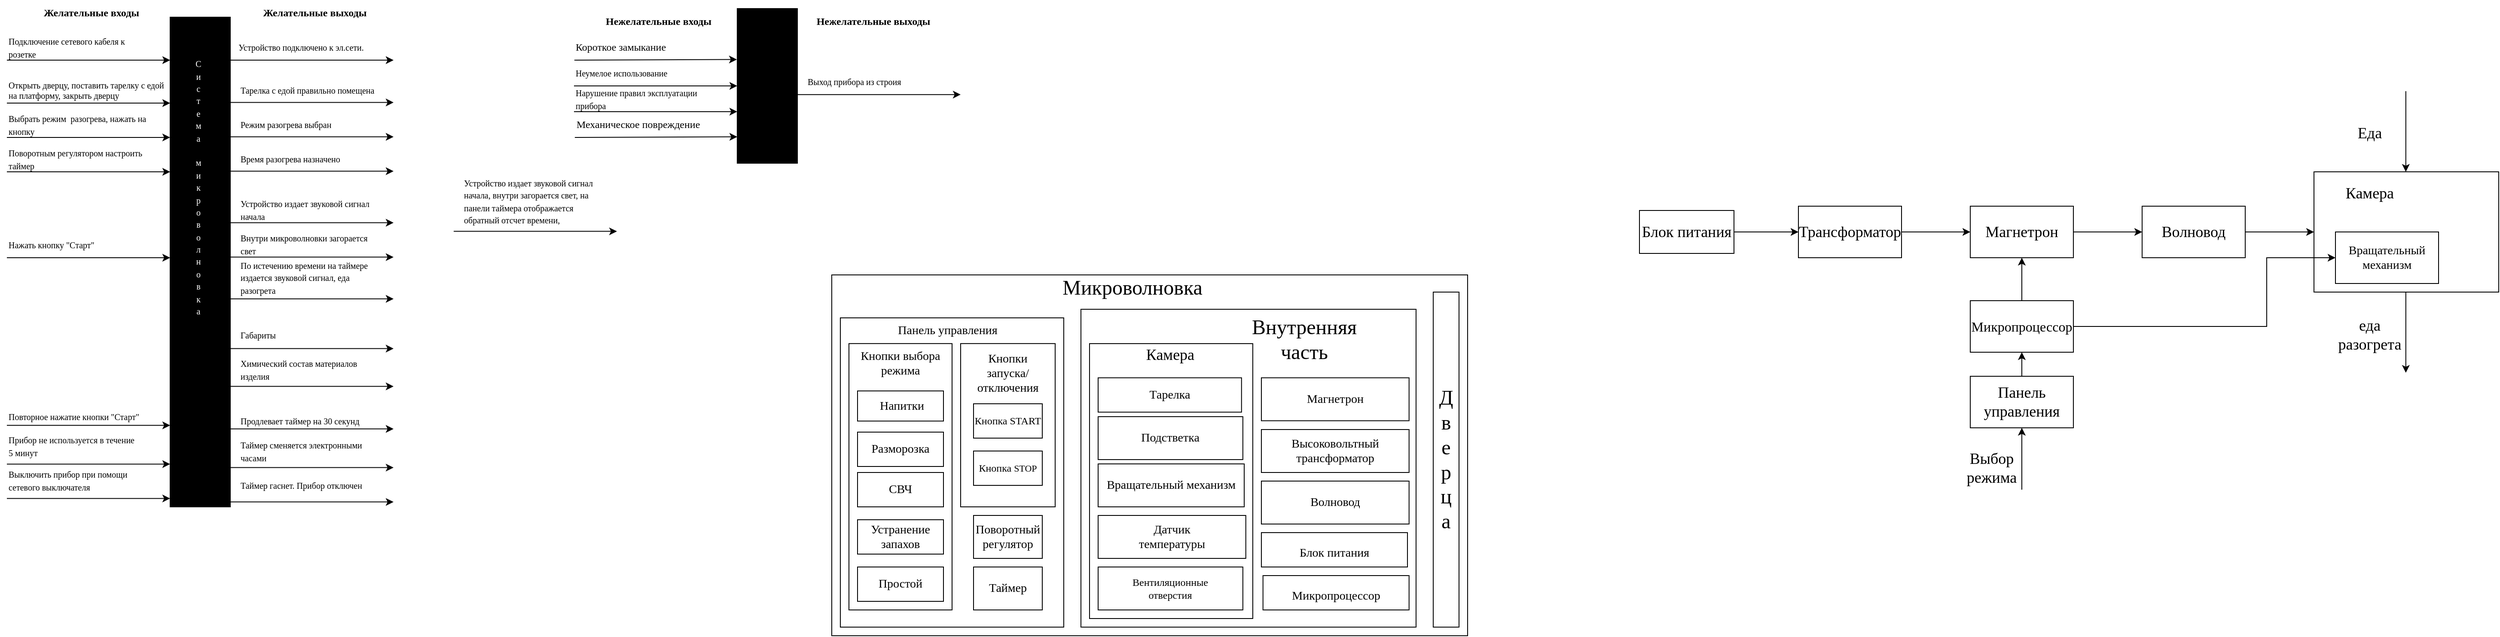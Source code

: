 <mxfile version="21.0.10" type="github">
  <diagram name="Page-1" id="kksrU-J7RmdfJkJG-z9g">
    <mxGraphModel dx="1843" dy="784" grid="1" gridSize="10" guides="1" tooltips="1" connect="1" arrows="1" fold="1" page="1" pageScale="1" pageWidth="827" pageHeight="1169" math="0" shadow="0">
      <root>
        <mxCell id="0" />
        <mxCell id="1" parent="0" />
        <mxCell id="RxlpYsVskv-hnWhugoj_-2" value="" style="rounded=0;whiteSpace=wrap;html=1;fillColor=#000000;" parent="1" vertex="1">
          <mxGeometry x="240" y="310" width="70" height="570" as="geometry" />
        </mxCell>
        <mxCell id="RxlpYsVskv-hnWhugoj_-3" value="&lt;font style=&quot;font-size: 10px;&quot; color=&quot;#ffffff&quot; face=&quot;Times New Roman&quot;&gt;С&lt;br&gt;и&lt;br&gt;с&lt;br&gt;т&lt;br&gt;е&lt;br&gt;м&lt;br&gt;а&lt;br&gt;&lt;br&gt;м&lt;br&gt;и&lt;br&gt;к&lt;br&gt;р&lt;br&gt;о&lt;br&gt;в&lt;br&gt;о&lt;br&gt;л&lt;br&gt;н&lt;br&gt;о&lt;br&gt;в&lt;br&gt;к&lt;br&gt;а&lt;br&gt;&amp;nbsp;&lt;/font&gt;" style="text;html=1;strokeColor=none;fillColor=none;align=center;verticalAlign=middle;whiteSpace=wrap;rounded=0;rotation=0;" parent="1" vertex="1">
          <mxGeometry x="220" y="509.71" width="105.6" height="10.22" as="geometry" />
        </mxCell>
        <mxCell id="RxlpYsVskv-hnWhugoj_-4" value="&lt;font face=&quot;Times New Roman&quot;&gt;&lt;b&gt;Желательные входы&amp;nbsp;&lt;/b&gt;&lt;/font&gt;" style="text;html=1;strokeColor=none;fillColor=none;align=center;verticalAlign=middle;whiteSpace=wrap;rounded=0;" parent="1" vertex="1">
          <mxGeometry x="80" y="290" width="140" height="30" as="geometry" />
        </mxCell>
        <mxCell id="RxlpYsVskv-hnWhugoj_-5" value="&lt;font face=&quot;Times New Roman&quot;&gt;&lt;b&gt;Желательные выходы&amp;nbsp;&lt;/b&gt;&lt;/font&gt;" style="text;html=1;strokeColor=none;fillColor=none;align=center;verticalAlign=middle;whiteSpace=wrap;rounded=0;" parent="1" vertex="1">
          <mxGeometry x="340" y="290" width="140" height="30" as="geometry" />
        </mxCell>
        <mxCell id="RxlpYsVskv-hnWhugoj_-6" value="&lt;font style=&quot;font-size: 10px;&quot;&gt;Подключение сетевого кабеля к&lt;br&gt;розетке&lt;/font&gt;" style="text;html=1;strokeColor=none;fillColor=none;align=left;verticalAlign=middle;whiteSpace=wrap;rounded=0;fontFamily=Times New Roman;" parent="1" vertex="1">
          <mxGeometry x="50" y="330" width="170" height="30" as="geometry" />
        </mxCell>
        <mxCell id="RxlpYsVskv-hnWhugoj_-9" value="" style="endArrow=classic;html=1;rounded=0;fontFamily=Times New Roman;fontSize=10;entryX=0;entryY=0.152;entryDx=0;entryDy=0;entryPerimeter=0;" parent="1" edge="1">
          <mxGeometry width="50" height="50" relative="1" as="geometry">
            <mxPoint x="50" y="410" as="sourcePoint" />
            <mxPoint x="240" y="410" as="targetPoint" />
          </mxGeometry>
        </mxCell>
        <mxCell id="RxlpYsVskv-hnWhugoj_-10" value="&lt;font style=&quot;font-size: 10px;&quot;&gt;Устройство подключено к эл.сети.&amp;nbsp;&amp;nbsp;&lt;/font&gt;" style="text;html=1;strokeColor=none;fillColor=none;align=center;verticalAlign=middle;whiteSpace=wrap;rounded=0;fontFamily=Times New Roman;" parent="1" vertex="1">
          <mxGeometry x="310" y="330" width="170" height="30" as="geometry" />
        </mxCell>
        <mxCell id="RxlpYsVskv-hnWhugoj_-11" value="" style="endArrow=classic;html=1;rounded=0;fontFamily=Times New Roman;fontSize=10;entryX=0;entryY=0.152;entryDx=0;entryDy=0;entryPerimeter=0;" parent="1" edge="1">
          <mxGeometry width="50" height="50" relative="1" as="geometry">
            <mxPoint x="310" y="360" as="sourcePoint" />
            <mxPoint x="500" y="360" as="targetPoint" />
          </mxGeometry>
        </mxCell>
        <mxCell id="RxlpYsVskv-hnWhugoj_-14" value="Открыть дверцу, поставить тарелку с едой на платформу, закрыть дверцу&amp;nbsp;" style="text;html=1;strokeColor=none;fillColor=none;align=left;verticalAlign=middle;whiteSpace=wrap;rounded=0;fontSize=10;fontFamily=Times New Roman;" parent="1" vertex="1">
          <mxGeometry x="50" y="380" width="190" height="30" as="geometry" />
        </mxCell>
        <mxCell id="RxlpYsVskv-hnWhugoj_-15" value="&lt;span style=&quot;font-size: 10px;&quot;&gt;Выбрать режим&amp;nbsp; разогрева, нажать на кнопку&amp;nbsp;&lt;/span&gt;" style="text;html=1;strokeColor=none;fillColor=none;align=left;verticalAlign=middle;whiteSpace=wrap;rounded=0;fontFamily=Times New Roman;" parent="1" vertex="1">
          <mxGeometry x="50" y="419.98" width="170" height="30" as="geometry" />
        </mxCell>
        <mxCell id="RxlpYsVskv-hnWhugoj_-16" value="" style="endArrow=classic;html=1;rounded=0;fontFamily=Times New Roman;fontSize=10;entryX=0;entryY=0.152;entryDx=0;entryDy=0;entryPerimeter=0;" parent="1" edge="1">
          <mxGeometry width="50" height="50" relative="1" as="geometry">
            <mxPoint x="50" y="449.98" as="sourcePoint" />
            <mxPoint x="240" y="449.98" as="targetPoint" />
          </mxGeometry>
        </mxCell>
        <mxCell id="RxlpYsVskv-hnWhugoj_-19" value="&lt;span style=&quot;font-size: 10px;&quot;&gt;Поворотным регулятором настроить таймер&lt;/span&gt;" style="text;html=1;strokeColor=none;fillColor=none;align=left;verticalAlign=middle;whiteSpace=wrap;rounded=0;fontFamily=Times New Roman;" parent="1" vertex="1">
          <mxGeometry x="50" y="460" width="170" height="30" as="geometry" />
        </mxCell>
        <mxCell id="RxlpYsVskv-hnWhugoj_-20" value="" style="endArrow=classic;html=1;rounded=0;fontFamily=Times New Roman;fontSize=10;entryX=0;entryY=0.152;entryDx=0;entryDy=0;entryPerimeter=0;" parent="1" edge="1">
          <mxGeometry width="50" height="50" relative="1" as="geometry">
            <mxPoint x="50" y="490" as="sourcePoint" />
            <mxPoint x="240" y="490" as="targetPoint" />
          </mxGeometry>
        </mxCell>
        <mxCell id="RxlpYsVskv-hnWhugoj_-23" value="&lt;span style=&quot;font-size: 10px;&quot;&gt;Нажать кнопку &quot;Старт&quot;&lt;/span&gt;" style="text;html=1;strokeColor=none;fillColor=none;align=left;verticalAlign=middle;whiteSpace=wrap;rounded=0;fontFamily=Times New Roman;" parent="1" vertex="1">
          <mxGeometry x="50" y="560" width="170" height="30" as="geometry" />
        </mxCell>
        <mxCell id="RxlpYsVskv-hnWhugoj_-24" value="" style="endArrow=classic;html=1;rounded=0;fontFamily=Times New Roman;fontSize=10;entryX=0;entryY=0.152;entryDx=0;entryDy=0;entryPerimeter=0;" parent="1" edge="1">
          <mxGeometry width="50" height="50" relative="1" as="geometry">
            <mxPoint x="50" y="590" as="sourcePoint" />
            <mxPoint x="240" y="590" as="targetPoint" />
          </mxGeometry>
        </mxCell>
        <mxCell id="RxlpYsVskv-hnWhugoj_-25" value="&lt;span style=&quot;font-size: 10px;&quot;&gt;Устройство издает звуковой сигнал начала, внутри загорается свет, на панели таймера отображается обратный отсчет времени,&lt;/span&gt;" style="text;html=1;strokeColor=none;fillColor=none;align=left;verticalAlign=middle;whiteSpace=wrap;rounded=0;fontFamily=Times New Roman;" parent="1" vertex="1">
          <mxGeometry x="580" y="509.31" width="170" height="30" as="geometry" />
        </mxCell>
        <mxCell id="RxlpYsVskv-hnWhugoj_-26" value="" style="endArrow=classic;html=1;rounded=0;fontFamily=Times New Roman;fontSize=10;entryX=0;entryY=0.152;entryDx=0;entryDy=0;entryPerimeter=0;" parent="1" edge="1">
          <mxGeometry width="50" height="50" relative="1" as="geometry">
            <mxPoint x="570" y="559.31" as="sourcePoint" />
            <mxPoint x="760" y="559.31" as="targetPoint" />
          </mxGeometry>
        </mxCell>
        <mxCell id="RxlpYsVskv-hnWhugoj_-30" value="&lt;font style=&quot;font-size: 10px;&quot;&gt;По истечению времени на таймере издается звуковой сигнал, еда разогрета&amp;nbsp;&amp;nbsp;&lt;/font&gt;" style="text;html=1;strokeColor=none;fillColor=none;align=left;verticalAlign=middle;whiteSpace=wrap;rounded=0;fontFamily=Times New Roman;" parent="1" vertex="1">
          <mxGeometry x="320" y="597.86" width="170" height="30" as="geometry" />
        </mxCell>
        <mxCell id="RxlpYsVskv-hnWhugoj_-31" value="" style="endArrow=classic;html=1;rounded=0;fontFamily=Times New Roman;fontSize=10;entryX=0;entryY=0.152;entryDx=0;entryDy=0;entryPerimeter=0;" parent="1" edge="1">
          <mxGeometry width="50" height="50" relative="1" as="geometry">
            <mxPoint x="310" y="637.93" as="sourcePoint" />
            <mxPoint x="500" y="637.93" as="targetPoint" />
          </mxGeometry>
        </mxCell>
        <mxCell id="RxlpYsVskv-hnWhugoj_-32" value="&lt;font style=&quot;font-size: 10px;&quot;&gt;Габариты&lt;/font&gt;" style="text;html=1;strokeColor=none;fillColor=none;align=left;verticalAlign=middle;whiteSpace=wrap;rounded=0;fontFamily=Times New Roman;" parent="1" vertex="1">
          <mxGeometry x="320" y="664.76" width="170" height="30" as="geometry" />
        </mxCell>
        <mxCell id="RxlpYsVskv-hnWhugoj_-33" value="" style="endArrow=classic;html=1;rounded=0;fontFamily=Times New Roman;fontSize=10;entryX=0;entryY=0.152;entryDx=0;entryDy=0;entryPerimeter=0;" parent="1" edge="1">
          <mxGeometry width="50" height="50" relative="1" as="geometry">
            <mxPoint x="310" y="695.76" as="sourcePoint" />
            <mxPoint x="500" y="695.76" as="targetPoint" />
          </mxGeometry>
        </mxCell>
        <mxCell id="RxlpYsVskv-hnWhugoj_-36" value="&lt;span style=&quot;font-size: 10px;&quot;&gt;Химический состав материалов изделия&lt;/span&gt;" style="text;html=1;strokeColor=none;fillColor=none;align=left;verticalAlign=middle;whiteSpace=wrap;rounded=0;fontFamily=Times New Roman;" parent="1" vertex="1">
          <mxGeometry x="320" y="704.69" width="170" height="30" as="geometry" />
        </mxCell>
        <mxCell id="RxlpYsVskv-hnWhugoj_-37" value="" style="endArrow=classic;html=1;rounded=0;fontFamily=Times New Roman;fontSize=10;entryX=0;entryY=0.152;entryDx=0;entryDy=0;entryPerimeter=0;" parent="1" edge="1">
          <mxGeometry width="50" height="50" relative="1" as="geometry">
            <mxPoint x="310" y="739.76" as="sourcePoint" />
            <mxPoint x="500" y="739.76" as="targetPoint" />
          </mxGeometry>
        </mxCell>
        <mxCell id="RxlpYsVskv-hnWhugoj_-38" value="&lt;font style=&quot;font-size: 10px;&quot;&gt;Повторное нажатие кнопки &quot;Старт&quot;&amp;nbsp;&lt;/font&gt;" style="text;html=1;strokeColor=none;fillColor=none;align=left;verticalAlign=middle;whiteSpace=wrap;rounded=0;fontFamily=Times New Roman;" parent="1" vertex="1">
          <mxGeometry x="50" y="760.0" width="170" height="30" as="geometry" />
        </mxCell>
        <mxCell id="RxlpYsVskv-hnWhugoj_-39" value="" style="endArrow=classic;html=1;rounded=0;fontFamily=Times New Roman;fontSize=10;entryX=0;entryY=0.152;entryDx=0;entryDy=0;entryPerimeter=0;" parent="1" edge="1">
          <mxGeometry width="50" height="50" relative="1" as="geometry">
            <mxPoint x="50" y="785.16" as="sourcePoint" />
            <mxPoint x="240" y="785.16" as="targetPoint" />
          </mxGeometry>
        </mxCell>
        <mxCell id="RxlpYsVskv-hnWhugoj_-40" value="&lt;font style=&quot;font-size: 10px;&quot;&gt;Продлевает таймер на 30 секунд&lt;/font&gt;" style="text;html=1;strokeColor=none;fillColor=none;align=left;verticalAlign=middle;whiteSpace=wrap;rounded=0;fontFamily=Times New Roman;" parent="1" vertex="1">
          <mxGeometry x="320" y="764.66" width="170" height="30" as="geometry" />
        </mxCell>
        <mxCell id="RxlpYsVskv-hnWhugoj_-41" value="" style="endArrow=classic;html=1;rounded=0;fontFamily=Times New Roman;fontSize=10;entryX=0;entryY=0.152;entryDx=0;entryDy=0;entryPerimeter=0;" parent="1" edge="1">
          <mxGeometry width="50" height="50" relative="1" as="geometry">
            <mxPoint x="310" y="789.28" as="sourcePoint" />
            <mxPoint x="500" y="789.28" as="targetPoint" />
          </mxGeometry>
        </mxCell>
        <mxCell id="RxlpYsVskv-hnWhugoj_-44" value="&lt;font style=&quot;font-size: 10px;&quot;&gt;Прибор не используется в течение&lt;br/&gt;5 минут&lt;/font&gt;" style="text;html=1;strokeColor=none;fillColor=none;align=left;verticalAlign=middle;whiteSpace=wrap;rounded=0;fontFamily=Times New Roman;" parent="1" vertex="1">
          <mxGeometry x="50" y="794.16" width="170" height="30" as="geometry" />
        </mxCell>
        <mxCell id="RxlpYsVskv-hnWhugoj_-45" value="" style="endArrow=classic;html=1;rounded=0;fontFamily=Times New Roman;fontSize=10;entryX=0;entryY=0.152;entryDx=0;entryDy=0;entryPerimeter=0;" parent="1" edge="1">
          <mxGeometry width="50" height="50" relative="1" as="geometry">
            <mxPoint x="50" y="830.23" as="sourcePoint" />
            <mxPoint x="240" y="830.23" as="targetPoint" />
          </mxGeometry>
        </mxCell>
        <mxCell id="RxlpYsVskv-hnWhugoj_-46" value="&lt;span style=&quot;font-size: 10px;&quot;&gt;Таймер сменяется электронными часами&lt;/span&gt;" style="text;html=1;strokeColor=none;fillColor=none;align=left;verticalAlign=middle;whiteSpace=wrap;rounded=0;fontFamily=Times New Roman;" parent="1" vertex="1">
          <mxGeometry x="320" y="799.73" width="170" height="30" as="geometry" />
        </mxCell>
        <mxCell id="RxlpYsVskv-hnWhugoj_-51" value="&lt;font style=&quot;font-size: 10px;&quot;&gt;Выключить прибор при помощи&lt;br&gt;сетевого выключателя&lt;/font&gt;" style="text;html=1;strokeColor=none;fillColor=none;align=left;verticalAlign=middle;whiteSpace=wrap;rounded=0;fontFamily=Times New Roman;" parent="1" vertex="1">
          <mxGeometry x="50" y="834.16" width="170" height="30" as="geometry" />
        </mxCell>
        <mxCell id="RxlpYsVskv-hnWhugoj_-52" value="" style="endArrow=classic;html=1;rounded=0;fontFamily=Times New Roman;fontSize=10;entryX=0;entryY=0.152;entryDx=0;entryDy=0;entryPerimeter=0;" parent="1" edge="1">
          <mxGeometry width="50" height="50" relative="1" as="geometry">
            <mxPoint x="50" y="870.23" as="sourcePoint" />
            <mxPoint x="240" y="870.23" as="targetPoint" />
          </mxGeometry>
        </mxCell>
        <mxCell id="RxlpYsVskv-hnWhugoj_-53" value="" style="endArrow=classic;html=1;rounded=0;fontFamily=Times New Roman;fontSize=10;entryX=0;entryY=0.152;entryDx=0;entryDy=0;entryPerimeter=0;" parent="1" edge="1">
          <mxGeometry width="50" height="50" relative="1" as="geometry">
            <mxPoint x="310" y="834.31" as="sourcePoint" />
            <mxPoint x="500" y="834.31" as="targetPoint" />
          </mxGeometry>
        </mxCell>
        <mxCell id="RxlpYsVskv-hnWhugoj_-54" value="&lt;font style=&quot;font-size: 10px;&quot;&gt;Таймер гаснет. Прибор отключен&lt;/font&gt;" style="text;html=1;strokeColor=none;fillColor=none;align=left;verticalAlign=middle;whiteSpace=wrap;rounded=0;fontFamily=Times New Roman;" parent="1" vertex="1">
          <mxGeometry x="320" y="839.73" width="170" height="30" as="geometry" />
        </mxCell>
        <mxCell id="RxlpYsVskv-hnWhugoj_-55" value="" style="endArrow=classic;html=1;rounded=0;fontFamily=Times New Roman;fontSize=10;entryX=0;entryY=0.152;entryDx=0;entryDy=0;entryPerimeter=0;" parent="1" edge="1">
          <mxGeometry width="50" height="50" relative="1" as="geometry">
            <mxPoint x="310" y="874.31" as="sourcePoint" />
            <mxPoint x="500" y="874.31" as="targetPoint" />
          </mxGeometry>
        </mxCell>
        <mxCell id="RxlpYsVskv-hnWhugoj_-92" value="" style="rounded=0;whiteSpace=wrap;html=1;fillColor=#000000;" parent="1" vertex="1">
          <mxGeometry x="900" y="300" width="70" height="180" as="geometry" />
        </mxCell>
        <mxCell id="RxlpYsVskv-hnWhugoj_-94" value="&lt;font face=&quot;Times New Roman&quot;&gt;&lt;b&gt;Нежелательные входы&amp;nbsp;&lt;/b&gt;&lt;/font&gt;" style="text;html=1;strokeColor=none;fillColor=none;align=center;verticalAlign=middle;whiteSpace=wrap;rounded=0;" parent="1" vertex="1">
          <mxGeometry x="740" y="300" width="140" height="30" as="geometry" />
        </mxCell>
        <mxCell id="RxlpYsVskv-hnWhugoj_-95" value="&lt;font face=&quot;Times New Roman&quot;&gt;&lt;b&gt;Нежелательные выходы&amp;nbsp;&lt;/b&gt;&lt;/font&gt;" style="text;html=1;strokeColor=none;fillColor=none;align=center;verticalAlign=middle;whiteSpace=wrap;rounded=0;" parent="1" vertex="1">
          <mxGeometry x="990" y="300" width="140" height="30" as="geometry" />
        </mxCell>
        <mxCell id="RxlpYsVskv-hnWhugoj_-96" value="Короткое замыкание" style="text;html=1;strokeColor=none;fillColor=none;align=left;verticalAlign=middle;whiteSpace=wrap;rounded=0;fontFamily=Times New Roman;" parent="1" vertex="1">
          <mxGeometry x="710.49" y="329.96" width="170" height="30" as="geometry" />
        </mxCell>
        <mxCell id="RxlpYsVskv-hnWhugoj_-97" value="" style="endArrow=classic;html=1;rounded=0;fontFamily=Times New Roman;fontSize=10;entryX=-0.014;entryY=0.088;entryDx=0;entryDy=0;entryPerimeter=0;" parent="1" edge="1">
          <mxGeometry width="50" height="50" relative="1" as="geometry">
            <mxPoint x="710.49" y="359.96" as="sourcePoint" />
            <mxPoint x="899.51" y="359.24" as="targetPoint" />
          </mxGeometry>
        </mxCell>
        <mxCell id="RxlpYsVskv-hnWhugoj_-98" value="" style="endArrow=classic;html=1;rounded=0;fontFamily=Times New Roman;fontSize=10;entryX=0;entryY=0.152;entryDx=0;entryDy=0;entryPerimeter=0;" parent="1" edge="1">
          <mxGeometry width="50" height="50" relative="1" as="geometry">
            <mxPoint x="710" y="389.98" as="sourcePoint" />
            <mxPoint x="900" y="389.98" as="targetPoint" />
          </mxGeometry>
        </mxCell>
        <mxCell id="RxlpYsVskv-hnWhugoj_-101" value="Неумелое использование" style="text;html=1;strokeColor=none;fillColor=none;align=left;verticalAlign=middle;whiteSpace=wrap;rounded=0;fontSize=10;fontFamily=Times New Roman;" parent="1" vertex="1">
          <mxGeometry x="710" y="359.98" width="190" height="30" as="geometry" />
        </mxCell>
        <mxCell id="RxlpYsVskv-hnWhugoj_-102" value="&lt;font style=&quot;font-size: 10px;&quot;&gt;Нарушение правил эксплуатации&lt;br&gt;прибора&lt;/font&gt;" style="text;html=1;strokeColor=none;fillColor=none;align=left;verticalAlign=middle;whiteSpace=wrap;rounded=0;fontFamily=Times New Roman;" parent="1" vertex="1">
          <mxGeometry x="710" y="389.98" width="170" height="30" as="geometry" />
        </mxCell>
        <mxCell id="RxlpYsVskv-hnWhugoj_-103" value="" style="endArrow=classic;html=1;rounded=0;fontFamily=Times New Roman;fontSize=10;entryX=0;entryY=0.152;entryDx=0;entryDy=0;entryPerimeter=0;" parent="1" edge="1">
          <mxGeometry width="50" height="50" relative="1" as="geometry">
            <mxPoint x="710" y="419.98" as="sourcePoint" />
            <mxPoint x="900" y="419.98" as="targetPoint" />
          </mxGeometry>
        </mxCell>
        <mxCell id="RxlpYsVskv-hnWhugoj_-109" value="" style="endArrow=classic;html=1;rounded=0;fontFamily=Times New Roman;fontSize=10;entryX=0;entryY=0.152;entryDx=0;entryDy=0;entryPerimeter=0;" parent="1" edge="1">
          <mxGeometry width="50" height="50" relative="1" as="geometry">
            <mxPoint x="970" y="400.07" as="sourcePoint" />
            <mxPoint x="1160" y="400.07" as="targetPoint" />
          </mxGeometry>
        </mxCell>
        <mxCell id="RxlpYsVskv-hnWhugoj_-128" value="Механическое повреждение" style="text;html=1;strokeColor=none;fillColor=none;align=left;verticalAlign=middle;whiteSpace=wrap;rounded=0;fontFamily=Times New Roman;" parent="1" vertex="1">
          <mxGeometry x="710.98" y="419.98" width="170" height="30" as="geometry" />
        </mxCell>
        <mxCell id="RxlpYsVskv-hnWhugoj_-129" value="" style="endArrow=classic;html=1;rounded=0;fontFamily=Times New Roman;fontSize=10;entryX=-0.014;entryY=0.088;entryDx=0;entryDy=0;entryPerimeter=0;" parent="1" edge="1">
          <mxGeometry width="50" height="50" relative="1" as="geometry">
            <mxPoint x="710.98" y="449.98" as="sourcePoint" />
            <mxPoint x="900" y="449.26" as="targetPoint" />
          </mxGeometry>
        </mxCell>
        <mxCell id="RxlpYsVskv-hnWhugoj_-130" value="&lt;span style=&quot;font-size: 10px;&quot;&gt;Выход прибора из строия&lt;/span&gt;" style="text;html=1;strokeColor=none;fillColor=none;align=left;verticalAlign=middle;whiteSpace=wrap;rounded=0;fontFamily=Times New Roman;" parent="1" vertex="1">
          <mxGeometry x="980" y="370" width="170" height="30" as="geometry" />
        </mxCell>
        <mxCell id="RxlpYsVskv-hnWhugoj_-135" value="&lt;font style=&quot;&quot; color=&quot;#000000&quot;&gt;&lt;font style=&quot;font-size: 24px;&quot;&gt;Микроволновка&lt;/font&gt;&lt;br&gt;&lt;/font&gt;" style="text;html=1;strokeColor=none;fillColor=none;align=center;verticalAlign=middle;whiteSpace=wrap;rounded=0;fontSize=10;fontFamily=Times New Roman;fontColor=#ffffff;" parent="1" vertex="1">
          <mxGeometry x="1330" y="610" width="60" height="30" as="geometry" />
        </mxCell>
        <mxCell id="RxlpYsVskv-hnWhugoj_-137" value="&lt;font style=&quot;font-size: 14px;&quot;&gt;Блок питания&lt;/font&gt;" style="rounded=0;whiteSpace=wrap;html=1;labelBackgroundColor=#ffffff;fontFamily=Times New Roman;fontSize=24;fontColor=#000000;fillColor=none;" parent="1" vertex="1">
          <mxGeometry x="1510" y="910" width="170" height="40" as="geometry" />
        </mxCell>
        <mxCell id="RxlpYsVskv-hnWhugoj_-141" value="" style="rounded=0;whiteSpace=wrap;html=1;labelBackgroundColor=#ffffff;fontFamily=Times New Roman;fontSize=24;fontColor=#000000;fillColor=none;" parent="1" vertex="1">
          <mxGeometry x="1020" y="660" width="260" height="360" as="geometry" />
        </mxCell>
        <mxCell id="RxlpYsVskv-hnWhugoj_-142" value="&lt;font style=&quot;font-size: 14px;&quot;&gt;Панель управления&lt;/font&gt;" style="text;html=1;strokeColor=none;fillColor=none;align=center;verticalAlign=middle;whiteSpace=wrap;rounded=0;fontSize=24;fontFamily=Times New Roman;fontColor=#000000;" parent="1" vertex="1">
          <mxGeometry x="1070" y="657.86" width="150" height="26.07" as="geometry" />
        </mxCell>
        <mxCell id="RxlpYsVskv-hnWhugoj_-143" value="" style="rounded=0;whiteSpace=wrap;html=1;labelBackgroundColor=#ffffff;fontFamily=Times New Roman;fontSize=11;fontColor=#000000;fillColor=none;" parent="1" vertex="1">
          <mxGeometry x="1030" y="689.93" width="120" height="310.07" as="geometry" />
        </mxCell>
        <mxCell id="RxlpYsVskv-hnWhugoj_-144" value="&lt;font style=&quot;font-size: 14px;&quot;&gt;Кнопки выбора режима&lt;/font&gt;" style="text;html=1;strokeColor=none;fillColor=none;align=center;verticalAlign=middle;whiteSpace=wrap;rounded=0;fontSize=11;fontFamily=Times New Roman;fontColor=#000000;" parent="1" vertex="1">
          <mxGeometry x="1035" y="698" width="110" height="30" as="geometry" />
        </mxCell>
        <mxCell id="RxlpYsVskv-hnWhugoj_-145" value="" style="rounded=0;whiteSpace=wrap;html=1;labelBackgroundColor=#ffffff;fontFamily=Times New Roman;fontSize=11;fontColor=#000000;fillColor=none;" parent="1" vertex="1">
          <mxGeometry x="1160" y="689.93" width="110" height="190.07" as="geometry" />
        </mxCell>
        <mxCell id="RxlpYsVskv-hnWhugoj_-146" value="&lt;font style=&quot;font-size: 14px;&quot;&gt;Кнопки запуска/отключения&lt;/font&gt;" style="text;html=1;strokeColor=none;fillColor=none;align=center;verticalAlign=middle;whiteSpace=wrap;rounded=0;fontSize=11;fontFamily=Times New Roman;fontColor=#000000;" parent="1" vertex="1">
          <mxGeometry x="1185" y="710" width="60" height="30" as="geometry" />
        </mxCell>
        <mxCell id="RxlpYsVskv-hnWhugoj_-147" value="&lt;font style=&quot;font-size: 12px;&quot;&gt;Кнопка START&lt;/font&gt;" style="rounded=0;whiteSpace=wrap;html=1;labelBackgroundColor=#ffffff;fontFamily=Times New Roman;fontSize=11;fontColor=#000000;fillColor=none;" parent="1" vertex="1">
          <mxGeometry x="1175" y="760" width="80" height="40" as="geometry" />
        </mxCell>
        <mxCell id="RxlpYsVskv-hnWhugoj_-150" value="&lt;font style=&quot;font-size: 14px;&quot;&gt;Поворотный регулятор&lt;/font&gt;" style="rounded=0;whiteSpace=wrap;html=1;labelBackgroundColor=#ffffff;fontFamily=Times New Roman;fontSize=11;fontColor=#000000;fillColor=none;" parent="1" vertex="1">
          <mxGeometry x="1175" y="890" width="80" height="50" as="geometry" />
        </mxCell>
        <mxCell id="RxlpYsVskv-hnWhugoj_-151" value="&lt;font style=&quot;font-size: 14px;&quot;&gt;Таймер&lt;/font&gt;" style="rounded=0;whiteSpace=wrap;html=1;labelBackgroundColor=#ffffff;fontFamily=Times New Roman;fontSize=11;fontColor=#000000;fillColor=none;" parent="1" vertex="1">
          <mxGeometry x="1175" y="950" width="80" height="50" as="geometry" />
        </mxCell>
        <mxCell id="RxlpYsVskv-hnWhugoj_-152" value="&lt;font style=&quot;font-size: 14px;&quot;&gt;&amp;nbsp;Напитки&lt;/font&gt;" style="rounded=0;whiteSpace=wrap;html=1;labelBackgroundColor=#ffffff;fontFamily=Times New Roman;fontSize=11;fontColor=#000000;fillColor=none;" parent="1" vertex="1">
          <mxGeometry x="1040" y="745.07" width="100" height="35.07" as="geometry" />
        </mxCell>
        <mxCell id="RxlpYsVskv-hnWhugoj_-153" value="&lt;font style=&quot;font-size: 14px;&quot;&gt;Разморозка&lt;/font&gt;" style="rounded=0;whiteSpace=wrap;html=1;labelBackgroundColor=#ffffff;fontFamily=Times New Roman;fontSize=11;fontColor=#000000;fillColor=none;" parent="1" vertex="1">
          <mxGeometry x="1040" y="793" width="100" height="40" as="geometry" />
        </mxCell>
        <mxCell id="RxlpYsVskv-hnWhugoj_-154" value="&lt;font style=&quot;font-size: 14px;&quot;&gt;СВЧ&lt;/font&gt;" style="rounded=0;whiteSpace=wrap;html=1;labelBackgroundColor=#ffffff;fontFamily=Times New Roman;fontSize=11;fontColor=#000000;fillColor=none;" parent="1" vertex="1">
          <mxGeometry x="1040" y="840" width="100" height="40" as="geometry" />
        </mxCell>
        <mxCell id="RxlpYsVskv-hnWhugoj_-155" value="&lt;font style=&quot;font-size: 14px;&quot;&gt;Устранение запахов&lt;/font&gt;" style="rounded=0;whiteSpace=wrap;html=1;labelBackgroundColor=#ffffff;fontFamily=Times New Roman;fontSize=11;fontColor=#000000;fillColor=none;" parent="1" vertex="1">
          <mxGeometry x="1040" y="895" width="100" height="40" as="geometry" />
        </mxCell>
        <mxCell id="RxlpYsVskv-hnWhugoj_-156" value="&lt;font style=&quot;font-size: 14px;&quot;&gt;Простой&lt;/font&gt;" style="rounded=0;whiteSpace=wrap;html=1;labelBackgroundColor=#ffffff;fontFamily=Times New Roman;fontSize=11;fontColor=#000000;fillColor=none;" parent="1" vertex="1">
          <mxGeometry x="1040" y="950" width="100" height="40" as="geometry" />
        </mxCell>
        <mxCell id="RxlpYsVskv-hnWhugoj_-160" value="&lt;span style=&quot;font-size: 18px;&quot;&gt;Камера&lt;/span&gt;" style="text;html=1;strokeColor=none;fillColor=none;align=center;verticalAlign=middle;whiteSpace=wrap;rounded=0;fontSize=11;fontFamily=Times New Roman;fontColor=#000000;" parent="1" vertex="1">
          <mxGeometry x="1334.69" y="685.9" width="137.5" height="34.93" as="geometry" />
        </mxCell>
        <mxCell id="RxlpYsVskv-hnWhugoj_-161" value="&lt;font style=&quot;font-size: 14px;&quot;&gt;Подстветка&lt;/font&gt;" style="rounded=0;whiteSpace=wrap;html=1;labelBackgroundColor=#ffffff;fontFamily=Times New Roman;fontSize=11;fontColor=#000000;fillColor=none;" parent="1" vertex="1">
          <mxGeometry x="1320" y="775" width="168.44" height="50" as="geometry" />
        </mxCell>
        <mxCell id="RxlpYsVskv-hnWhugoj_-162" value="&lt;font style=&quot;font-size: 14px;&quot;&gt;Вращательный механизм&lt;/font&gt;" style="rounded=0;whiteSpace=wrap;html=1;labelBackgroundColor=#ffffff;fontFamily=Times New Roman;fontSize=11;fontColor=#000000;fillColor=none;" parent="1" vertex="1">
          <mxGeometry x="1320" y="830" width="170.01" height="50" as="geometry" />
        </mxCell>
        <mxCell id="RxlpYsVskv-hnWhugoj_-163" value="&lt;font style=&quot;font-size: 14px;&quot;&gt;Тарелка&lt;/font&gt;" style="rounded=0;whiteSpace=wrap;html=1;labelBackgroundColor=#ffffff;fontFamily=Times New Roman;fontSize=11;fontColor=#000000;fillColor=none;" parent="1" vertex="1">
          <mxGeometry x="1320" y="729.76" width="166.88" height="40" as="geometry" />
        </mxCell>
        <mxCell id="kwwRMT1KxbcjGRXfhp4a-2" value="&lt;font style=&quot;font-size: 12px;&quot;&gt;Кнопка&amp;nbsp;&lt;/font&gt;STOP" style="rounded=0;whiteSpace=wrap;html=1;labelBackgroundColor=#ffffff;fontFamily=Times New Roman;fontSize=11;fontColor=#000000;fillColor=none;" parent="1" vertex="1">
          <mxGeometry x="1175" y="815" width="80" height="40" as="geometry" />
        </mxCell>
        <mxCell id="kwwRMT1KxbcjGRXfhp4a-10" value="&lt;font style=&quot;font-size: 14px;&quot;&gt;Магнетрон&lt;/font&gt;" style="rounded=0;whiteSpace=wrap;html=1;labelBackgroundColor=#ffffff;fontFamily=Times New Roman;fontSize=11;fontColor=#000000;fillColor=none;" parent="1" vertex="1">
          <mxGeometry x="1510" y="729.76" width="171.87" height="50" as="geometry" />
        </mxCell>
        <mxCell id="UV7SM5O3dsJe5yBJO4I--1" value="&lt;span style=&quot;font-size: 10px;&quot;&gt;Тарелка с едой правильно помещена&lt;/span&gt;" style="text;html=1;strokeColor=none;fillColor=none;align=left;verticalAlign=middle;whiteSpace=wrap;rounded=0;fontFamily=Times New Roman;" parent="1" vertex="1">
          <mxGeometry x="320" y="380" width="170" height="30" as="geometry" />
        </mxCell>
        <mxCell id="UV7SM5O3dsJe5yBJO4I--2" value="" style="endArrow=classic;html=1;rounded=0;fontFamily=Times New Roman;fontSize=10;entryX=0;entryY=0.152;entryDx=0;entryDy=0;entryPerimeter=0;" parent="1" edge="1">
          <mxGeometry width="50" height="50" relative="1" as="geometry">
            <mxPoint x="310" y="409.29" as="sourcePoint" />
            <mxPoint x="500" y="409.29" as="targetPoint" />
          </mxGeometry>
        </mxCell>
        <mxCell id="UV7SM5O3dsJe5yBJO4I--3" value="&lt;font style=&quot;font-size: 10px;&quot;&gt;Устройство издает звуковой сигнал начала&lt;/font&gt;" style="text;html=1;strokeColor=none;fillColor=none;align=left;verticalAlign=middle;whiteSpace=wrap;rounded=0;fontFamily=Times New Roman;" parent="1" vertex="1">
          <mxGeometry x="320" y="519.29" width="170" height="30" as="geometry" />
        </mxCell>
        <mxCell id="UV7SM5O3dsJe5yBJO4I--4" value="" style="endArrow=classic;html=1;rounded=0;fontFamily=Times New Roman;fontSize=10;entryX=0;entryY=0.152;entryDx=0;entryDy=0;entryPerimeter=0;" parent="1" edge="1">
          <mxGeometry width="50" height="50" relative="1" as="geometry">
            <mxPoint x="310" y="549.29" as="sourcePoint" />
            <mxPoint x="500" y="549.29" as="targetPoint" />
          </mxGeometry>
        </mxCell>
        <mxCell id="UV7SM5O3dsJe5yBJO4I--9" value="&lt;font style=&quot;font-size: 10px;&quot;&gt;Внутри микроволновки загорается свет&lt;/font&gt;" style="text;html=1;strokeColor=none;fillColor=none;align=left;verticalAlign=middle;whiteSpace=wrap;rounded=0;fontFamily=Times New Roman;" parent="1" vertex="1">
          <mxGeometry x="320" y="558.62" width="170" height="30" as="geometry" />
        </mxCell>
        <mxCell id="UV7SM5O3dsJe5yBJO4I--10" value="" style="endArrow=classic;html=1;rounded=0;fontFamily=Times New Roman;fontSize=10;entryX=0;entryY=0.152;entryDx=0;entryDy=0;entryPerimeter=0;" parent="1" edge="1">
          <mxGeometry width="50" height="50" relative="1" as="geometry">
            <mxPoint x="310" y="589.31" as="sourcePoint" />
            <mxPoint x="500" y="589.31" as="targetPoint" />
          </mxGeometry>
        </mxCell>
        <mxCell id="UV7SM5O3dsJe5yBJO4I--11" value="&lt;span style=&quot;font-size: 10px;&quot;&gt;Режим разогрева выбран&lt;/span&gt;" style="text;html=1;strokeColor=none;fillColor=none;align=left;verticalAlign=middle;whiteSpace=wrap;rounded=0;fontFamily=Times New Roman;" parent="1" vertex="1">
          <mxGeometry x="320" y="419.98" width="170" height="30" as="geometry" />
        </mxCell>
        <mxCell id="UV7SM5O3dsJe5yBJO4I--12" value="" style="endArrow=classic;html=1;rounded=0;fontFamily=Times New Roman;fontSize=10;entryX=0;entryY=0.152;entryDx=0;entryDy=0;entryPerimeter=0;" parent="1" edge="1">
          <mxGeometry width="50" height="50" relative="1" as="geometry">
            <mxPoint x="310" y="449.27" as="sourcePoint" />
            <mxPoint x="500" y="449.27" as="targetPoint" />
          </mxGeometry>
        </mxCell>
        <mxCell id="UV7SM5O3dsJe5yBJO4I--13" value="&lt;span style=&quot;font-size: 10px;&quot;&gt;Время разогрева назначено&lt;/span&gt;" style="text;html=1;strokeColor=none;fillColor=none;align=left;verticalAlign=middle;whiteSpace=wrap;rounded=0;fontFamily=Times New Roman;" parent="1" vertex="1">
          <mxGeometry x="320" y="460" width="170" height="30" as="geometry" />
        </mxCell>
        <mxCell id="UV7SM5O3dsJe5yBJO4I--14" value="" style="endArrow=classic;html=1;rounded=0;fontFamily=Times New Roman;fontSize=10;entryX=0;entryY=0.152;entryDx=0;entryDy=0;entryPerimeter=0;" parent="1" edge="1">
          <mxGeometry width="50" height="50" relative="1" as="geometry">
            <mxPoint x="310" y="489.29" as="sourcePoint" />
            <mxPoint x="500" y="489.29" as="targetPoint" />
          </mxGeometry>
        </mxCell>
        <mxCell id="UV7SM5O3dsJe5yBJO4I--15" value="" style="endArrow=classic;html=1;rounded=0;fontFamily=Times New Roman;fontSize=10;entryX=0;entryY=0.152;entryDx=0;entryDy=0;entryPerimeter=0;" parent="1" edge="1">
          <mxGeometry width="50" height="50" relative="1" as="geometry">
            <mxPoint x="50" y="360" as="sourcePoint" />
            <mxPoint x="240" y="360" as="targetPoint" />
          </mxGeometry>
        </mxCell>
        <mxCell id="vF2LHFwm57G5_SMIIfvB-1" value="Д&lt;br&gt;в&lt;br&gt;е&lt;br&gt;р&lt;br&gt;ц&lt;br&gt;а" style="rounded=0;whiteSpace=wrap;html=1;labelBackgroundColor=#ffffff;fontFamily=Times New Roman;fontSize=24;fontColor=#000000;fillColor=none;" parent="1" vertex="1">
          <mxGeometry x="1710" y="630" width="30" height="390" as="geometry" />
        </mxCell>
        <mxCell id="vF2LHFwm57G5_SMIIfvB-3" value="&lt;font style=&quot;font-size: 12px;&quot;&gt;Вентиляционные&lt;br/&gt;отверстия&lt;/font&gt;" style="rounded=0;whiteSpace=wrap;html=1;labelBackgroundColor=#ffffff;fontFamily=Times New Roman;fontSize=11;fontColor=#000000;fillColor=none;" parent="1" vertex="1">
          <mxGeometry x="1320" y="950" width="168.44" height="50" as="geometry" />
        </mxCell>
        <mxCell id="vF2LHFwm57G5_SMIIfvB-4" value="&lt;font style=&quot;font-size: 14px;&quot;&gt;Датчик&lt;br&gt;температуры&lt;/font&gt;" style="rounded=0;whiteSpace=wrap;html=1;labelBackgroundColor=#ffffff;fontFamily=Times New Roman;fontSize=11;fontColor=#000000;fillColor=none;" parent="1" vertex="1">
          <mxGeometry x="1320" y="890" width="171.87" height="50" as="geometry" />
        </mxCell>
        <mxCell id="vF2LHFwm57G5_SMIIfvB-6" value="&lt;font style=&quot;font-size: 14px;&quot;&gt;Высоковольтный&lt;br/&gt;трансформатор&lt;/font&gt;" style="rounded=0;whiteSpace=wrap;html=1;labelBackgroundColor=#ffffff;fontFamily=Times New Roman;fontSize=11;fontColor=#000000;fillColor=none;" parent="1" vertex="1">
          <mxGeometry x="1510" y="790" width="171.87" height="50" as="geometry" />
        </mxCell>
        <mxCell id="vF2LHFwm57G5_SMIIfvB-8" value="Внутренняя часть" style="text;html=1;strokeColor=none;fillColor=none;align=center;verticalAlign=middle;whiteSpace=wrap;rounded=0;fontSize=24;fontFamily=Times New Roman;fontColor=#000000;" parent="1" vertex="1">
          <mxGeometry x="1530" y="670" width="60" height="30" as="geometry" />
        </mxCell>
        <mxCell id="vF2LHFwm57G5_SMIIfvB-9" value="&lt;span style=&quot;font-size: 14px;&quot;&gt;Волновод&lt;/span&gt;" style="rounded=0;whiteSpace=wrap;html=1;labelBackgroundColor=#ffffff;fontFamily=Times New Roman;fontSize=11;fontColor=#000000;fillColor=none;" parent="1" vertex="1">
          <mxGeometry x="1510" y="850" width="171.87" height="50" as="geometry" />
        </mxCell>
        <mxCell id="vF2LHFwm57G5_SMIIfvB-10" value="" style="rounded=0;whiteSpace=wrap;html=1;fillColor=none;" parent="1" vertex="1">
          <mxGeometry x="1310" y="690" width="190" height="320" as="geometry" />
        </mxCell>
        <mxCell id="vF2LHFwm57G5_SMIIfvB-13" value="&lt;span style=&quot;font-size: 14px;&quot;&gt;Микропроцессор&lt;/span&gt;" style="rounded=0;whiteSpace=wrap;html=1;labelBackgroundColor=#ffffff;fontFamily=Times New Roman;fontSize=24;fontColor=#000000;fillColor=none;" parent="1" vertex="1">
          <mxGeometry x="1511.87" y="960" width="170" height="40" as="geometry" />
        </mxCell>
        <mxCell id="vF2LHFwm57G5_SMIIfvB-14" value="" style="rounded=0;whiteSpace=wrap;html=1;fillColor=none;" parent="1" vertex="1">
          <mxGeometry x="1300" y="650" width="390" height="370" as="geometry" />
        </mxCell>
        <mxCell id="vF2LHFwm57G5_SMIIfvB-15" value="" style="rounded=0;whiteSpace=wrap;html=1;fillColor=none;" parent="1" vertex="1">
          <mxGeometry x="1010" y="610" width="740" height="420" as="geometry" />
        </mxCell>
        <mxCell id="vF2LHFwm57G5_SMIIfvB-25" value="" style="edgeStyle=orthogonalEdgeStyle;rounded=0;orthogonalLoop=1;jettySize=auto;html=1;fontFamily=Times New Roman;fontSize=18;" parent="1" source="vF2LHFwm57G5_SMIIfvB-20" target="vF2LHFwm57G5_SMIIfvB-24" edge="1">
          <mxGeometry relative="1" as="geometry" />
        </mxCell>
        <mxCell id="vF2LHFwm57G5_SMIIfvB-20" value="&lt;font style=&quot;font-size: 18px;&quot;&gt;Блок питания&lt;/font&gt;" style="rounded=0;whiteSpace=wrap;html=1;fillColor=none;fontFamily=Times New Roman;fontSize=18;" parent="1" vertex="1">
          <mxGeometry x="1950" y="535.0" width="110" height="50" as="geometry" />
        </mxCell>
        <mxCell id="vF2LHFwm57G5_SMIIfvB-27" value="" style="edgeStyle=orthogonalEdgeStyle;rounded=0;orthogonalLoop=1;jettySize=auto;html=1;fontFamily=Times New Roman;fontSize=18;" parent="1" source="vF2LHFwm57G5_SMIIfvB-24" target="vF2LHFwm57G5_SMIIfvB-26" edge="1">
          <mxGeometry relative="1" as="geometry" />
        </mxCell>
        <mxCell id="vF2LHFwm57G5_SMIIfvB-24" value="Трансформатор" style="whiteSpace=wrap;html=1;fillColor=none;rounded=0;fontFamily=Times New Roman;fontSize=18;" parent="1" vertex="1">
          <mxGeometry x="2135" y="530.0" width="120" height="60" as="geometry" />
        </mxCell>
        <mxCell id="vF2LHFwm57G5_SMIIfvB-29" value="" style="edgeStyle=orthogonalEdgeStyle;rounded=0;orthogonalLoop=1;jettySize=auto;html=1;fontFamily=Times New Roman;fontSize=18;" parent="1" source="vF2LHFwm57G5_SMIIfvB-26" target="vF2LHFwm57G5_SMIIfvB-28" edge="1">
          <mxGeometry relative="1" as="geometry" />
        </mxCell>
        <mxCell id="vF2LHFwm57G5_SMIIfvB-26" value="Магнетрон" style="whiteSpace=wrap;html=1;fillColor=none;rounded=0;fontFamily=Times New Roman;fontSize=18;" parent="1" vertex="1">
          <mxGeometry x="2335" y="530.0" width="120" height="60" as="geometry" />
        </mxCell>
        <mxCell id="vF2LHFwm57G5_SMIIfvB-31" value="" style="edgeStyle=orthogonalEdgeStyle;rounded=0;orthogonalLoop=1;jettySize=auto;html=1;fontFamily=Times New Roman;fontSize=18;" parent="1" source="vF2LHFwm57G5_SMIIfvB-28" target="vF2LHFwm57G5_SMIIfvB-30" edge="1">
          <mxGeometry relative="1" as="geometry" />
        </mxCell>
        <mxCell id="vF2LHFwm57G5_SMIIfvB-28" value="Волновод" style="whiteSpace=wrap;html=1;fillColor=none;rounded=0;fontFamily=Times New Roman;fontSize=18;" parent="1" vertex="1">
          <mxGeometry x="2535" y="530.0" width="120" height="60" as="geometry" />
        </mxCell>
        <mxCell id="vF2LHFwm57G5_SMIIfvB-30" value="" style="whiteSpace=wrap;html=1;fillColor=none;rounded=0;fontFamily=Times New Roman;fontSize=18;" parent="1" vertex="1">
          <mxGeometry x="2735" y="490" width="215" height="140" as="geometry" />
        </mxCell>
        <mxCell id="vF2LHFwm57G5_SMIIfvB-32" value="&lt;font style=&quot;font-size: 18px;&quot;&gt;Еда&lt;/font&gt;" style="text;html=1;strokeColor=none;fillColor=none;align=center;verticalAlign=middle;whiteSpace=wrap;rounded=0;fontFamily=Times New Roman;fontSize=18;" parent="1" vertex="1">
          <mxGeometry x="2770" y="430" width="60" height="30" as="geometry" />
        </mxCell>
        <mxCell id="vF2LHFwm57G5_SMIIfvB-42" style="edgeStyle=orthogonalEdgeStyle;rounded=0;orthogonalLoop=1;jettySize=auto;html=1;exitX=0.5;exitY=0;exitDx=0;exitDy=0;entryX=0.5;entryY=1;entryDx=0;entryDy=0;" parent="1" source="vF2LHFwm57G5_SMIIfvB-36" target="vF2LHFwm57G5_SMIIfvB-37" edge="1">
          <mxGeometry relative="1" as="geometry" />
        </mxCell>
        <mxCell id="vF2LHFwm57G5_SMIIfvB-36" value="Панель управления" style="whiteSpace=wrap;html=1;fillColor=none;rounded=0;fontFamily=Times New Roman;fontSize=18;" parent="1" vertex="1">
          <mxGeometry x="2335" y="728.0" width="120" height="60" as="geometry" />
        </mxCell>
        <mxCell id="vF2LHFwm57G5_SMIIfvB-43" style="edgeStyle=orthogonalEdgeStyle;rounded=0;orthogonalLoop=1;jettySize=auto;html=1;exitX=0.5;exitY=0;exitDx=0;exitDy=0;entryX=0.5;entryY=1;entryDx=0;entryDy=0;" parent="1" source="vF2LHFwm57G5_SMIIfvB-37" target="vF2LHFwm57G5_SMIIfvB-26" edge="1">
          <mxGeometry relative="1" as="geometry" />
        </mxCell>
        <mxCell id="qhKwTw7pMpYtbxhFWdLq-7" style="edgeStyle=orthogonalEdgeStyle;rounded=0;orthogonalLoop=1;jettySize=auto;html=1;entryX=0;entryY=0.5;entryDx=0;entryDy=0;" edge="1" parent="1" source="vF2LHFwm57G5_SMIIfvB-37" target="qhKwTw7pMpYtbxhFWdLq-5">
          <mxGeometry relative="1" as="geometry">
            <Array as="points">
              <mxPoint x="2680" y="670" />
              <mxPoint x="2680" y="590" />
            </Array>
          </mxGeometry>
        </mxCell>
        <mxCell id="vF2LHFwm57G5_SMIIfvB-37" value="&lt;font style=&quot;font-size: 16px;&quot;&gt;Микропроцессор&lt;/font&gt;" style="whiteSpace=wrap;html=1;fillColor=none;rounded=0;fontFamily=Times New Roman;fontSize=18;" parent="1" vertex="1">
          <mxGeometry x="2335" y="640.0" width="120" height="60" as="geometry" />
        </mxCell>
        <mxCell id="vF2LHFwm57G5_SMIIfvB-40" style="edgeStyle=orthogonalEdgeStyle;rounded=0;orthogonalLoop=1;jettySize=auto;html=1;entryX=0.5;entryY=1;entryDx=0;entryDy=0;fontFamily=Times New Roman;fontSize=18;" parent="1" target="vF2LHFwm57G5_SMIIfvB-36" edge="1">
          <mxGeometry relative="1" as="geometry">
            <mxPoint x="2380" y="810.83" as="targetPoint" />
            <mxPoint x="2395" y="860" as="sourcePoint" />
            <Array as="points">
              <mxPoint x="2395" y="840" />
            </Array>
          </mxGeometry>
        </mxCell>
        <mxCell id="vF2LHFwm57G5_SMIIfvB-41" value="&lt;font style=&quot;font-size: 18px;&quot;&gt;Выбор режима&lt;/font&gt;" style="text;html=1;strokeColor=none;fillColor=none;align=center;verticalAlign=middle;whiteSpace=wrap;rounded=0;fontFamily=Times New Roman;fontSize=18;" parent="1" vertex="1">
          <mxGeometry x="2330" y="820" width="60" height="30" as="geometry" />
        </mxCell>
        <mxCell id="vF2LHFwm57G5_SMIIfvB-44" value="&lt;font style=&quot;font-size: 18px;&quot;&gt;еда разогрета&lt;/font&gt;" style="text;html=1;strokeColor=none;fillColor=none;align=center;verticalAlign=middle;whiteSpace=wrap;rounded=0;fontFamily=Times New Roman;fontSize=18;" parent="1" vertex="1">
          <mxGeometry x="2770" y="664.76" width="60" height="30" as="geometry" />
        </mxCell>
        <mxCell id="vF2LHFwm57G5_SMIIfvB-45" style="edgeStyle=orthogonalEdgeStyle;rounded=0;orthogonalLoop=1;jettySize=auto;html=1;entryX=0.5;entryY=0;entryDx=0;entryDy=0;fontFamily=Times New Roman;fontSize=18;" parent="1" edge="1">
          <mxGeometry relative="1" as="geometry">
            <mxPoint x="2841.91" y="723.93" as="targetPoint" />
            <mxPoint x="2841.91" y="630" as="sourcePoint" />
            <Array as="points">
              <mxPoint x="2841.91" y="694.17" />
              <mxPoint x="2841.91" y="694.17" />
            </Array>
          </mxGeometry>
        </mxCell>
        <mxCell id="qhKwTw7pMpYtbxhFWdLq-2" style="edgeStyle=orthogonalEdgeStyle;rounded=0;orthogonalLoop=1;jettySize=auto;html=1;entryX=0.5;entryY=0;entryDx=0;entryDy=0;fontFamily=Times New Roman;fontSize=18;" edge="1" parent="1">
          <mxGeometry relative="1" as="geometry">
            <mxPoint x="2841.91" y="490.0" as="targetPoint" />
            <mxPoint x="2841.91" y="396.07" as="sourcePoint" />
            <Array as="points">
              <mxPoint x="2841.91" y="486.07" />
              <mxPoint x="2841.91" y="486.07" />
            </Array>
          </mxGeometry>
        </mxCell>
        <mxCell id="qhKwTw7pMpYtbxhFWdLq-4" value="Камера" style="text;html=1;strokeColor=none;fillColor=none;align=center;verticalAlign=middle;whiteSpace=wrap;rounded=0;fontFamily=Times New Roman;fontSize=18;" vertex="1" parent="1">
          <mxGeometry x="2770" y="500" width="60" height="30" as="geometry" />
        </mxCell>
        <mxCell id="qhKwTw7pMpYtbxhFWdLq-5" value="&lt;font style=&quot;font-size: 14px;&quot; face=&quot;Times New Roman&quot;&gt;Вращательный механизм&lt;/font&gt;" style="rounded=0;whiteSpace=wrap;html=1;fillColor=none;" vertex="1" parent="1">
          <mxGeometry x="2760" y="560" width="120" height="60" as="geometry" />
        </mxCell>
      </root>
    </mxGraphModel>
  </diagram>
</mxfile>
